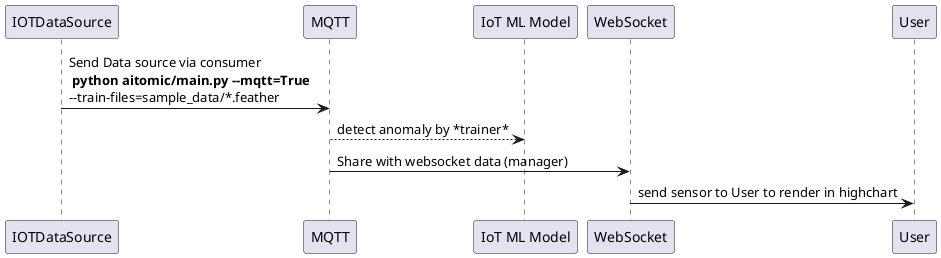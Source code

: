 @startuml
participant IOTDataSource as I
participant MQTT as M
participant "IoT ML Model" as Trainer

participant WebSocket as W

I -> M: Send Data source via consumer \n <b>python aitomic/main.py --mqtt=True \n--train-files=sample_data/*.feather

M --> Trainer: detect anomaly by *trainer*
M -> W: Share with websocket data (manager)

W -> User: send sensor to User to render in highchart
@enduml